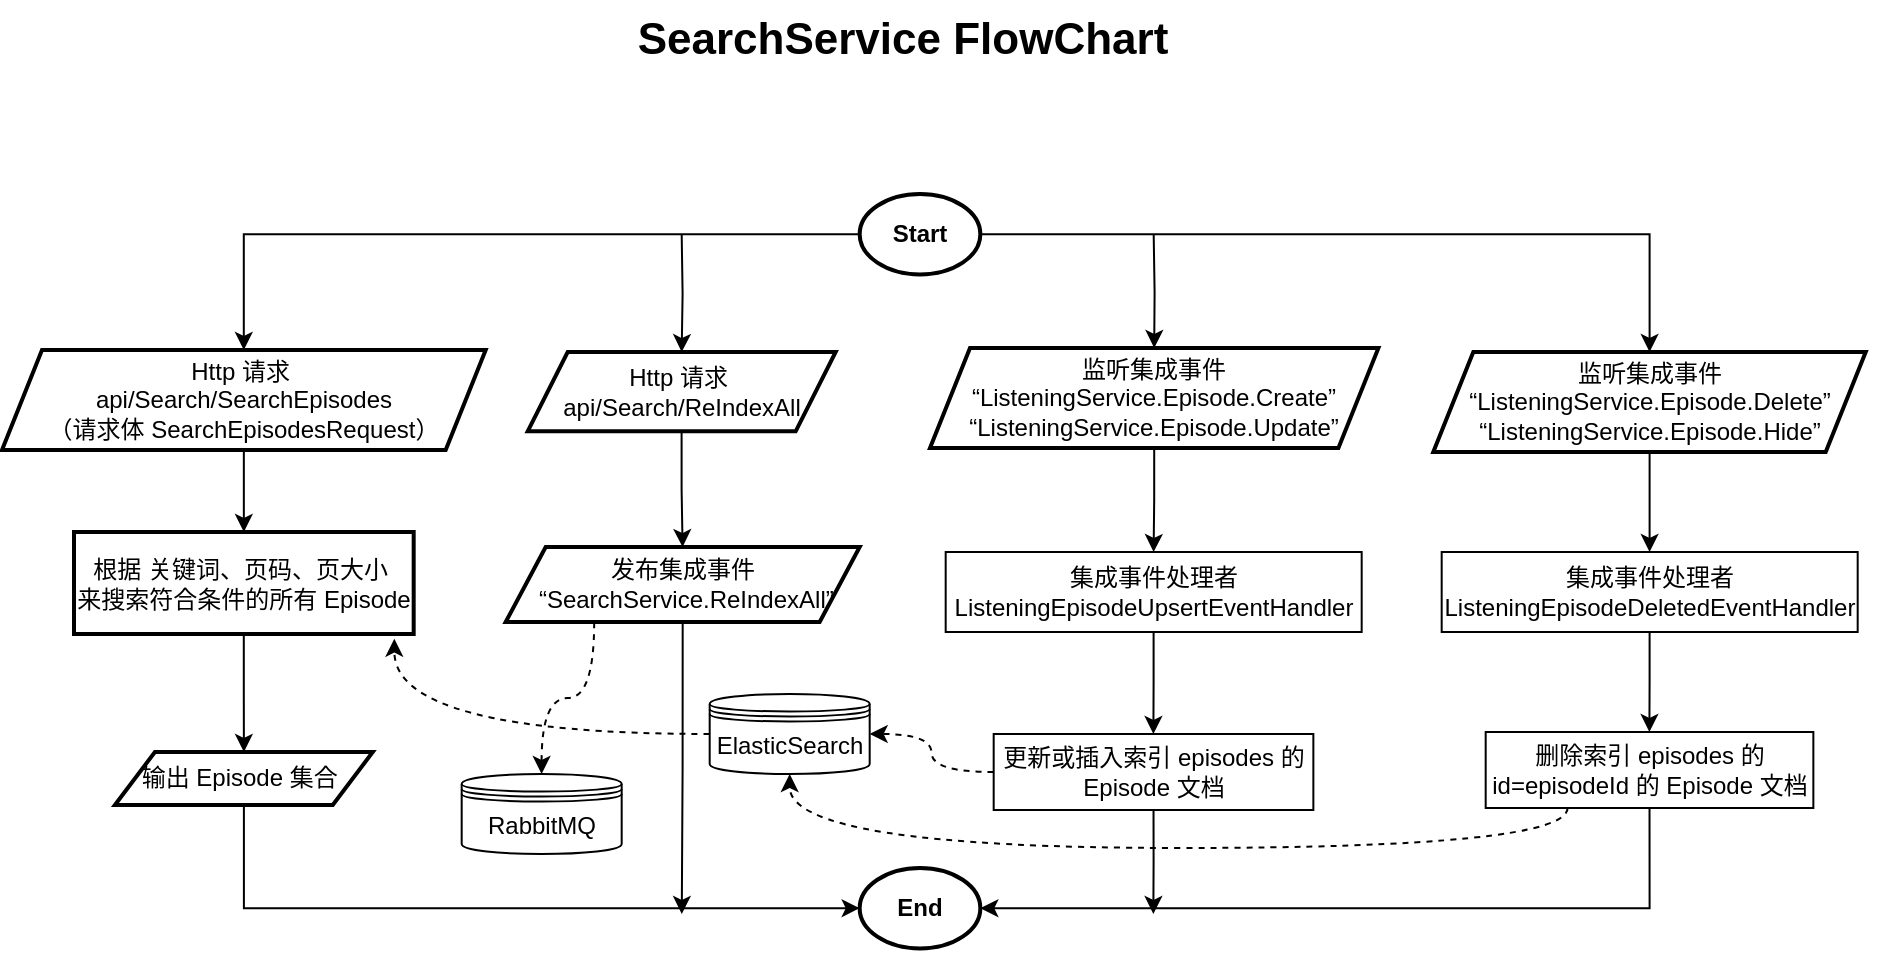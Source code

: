 <mxfile version="24.2.5" type="device">
  <diagram name="第 1 页" id="fXmayHeh3ipdnuwA4CiN">
    <mxGraphModel dx="901" dy="-172" grid="1" gridSize="10" guides="1" tooltips="1" connect="1" arrows="1" fold="1" page="1" pageScale="1" pageWidth="827" pageHeight="1169" math="0" shadow="0">
      <root>
        <mxCell id="0" />
        <mxCell id="1" parent="0" />
        <mxCell id="WaeDmUG0AW1AvxDHVbmE-1" value="" style="group" parent="1" vertex="1" connectable="0">
          <mxGeometry x="1190" y="1270" width="940" height="377.22" as="geometry" />
        </mxCell>
        <mxCell id="WaeDmUG0AW1AvxDHVbmE-2" style="edgeStyle=orthogonalEdgeStyle;rounded=0;orthogonalLoop=1;jettySize=auto;html=1;entryX=0.943;entryY=1.046;entryDx=0;entryDy=0;entryPerimeter=0;dashed=1;curved=1;" parent="WaeDmUG0AW1AvxDHVbmE-1" source="WaeDmUG0AW1AvxDHVbmE-18" target="WaeDmUG0AW1AvxDHVbmE-25" edge="1">
          <mxGeometry relative="1" as="geometry" />
        </mxCell>
        <mxCell id="WaeDmUG0AW1AvxDHVbmE-3" style="edgeStyle=orthogonalEdgeStyle;rounded=0;orthogonalLoop=1;jettySize=auto;html=1;entryX=0.5;entryY=1;entryDx=0;entryDy=0;dashed=1;exitX=0.25;exitY=1;exitDx=0;exitDy=0;elbow=vertical;curved=1;" parent="WaeDmUG0AW1AvxDHVbmE-1" source="WaeDmUG0AW1AvxDHVbmE-23" target="WaeDmUG0AW1AvxDHVbmE-18" edge="1">
          <mxGeometry relative="1" as="geometry" />
        </mxCell>
        <mxCell id="WaeDmUG0AW1AvxDHVbmE-4" value="" style="edgeStyle=orthogonalEdgeStyle;rounded=0;orthogonalLoop=1;jettySize=auto;html=1;" parent="WaeDmUG0AW1AvxDHVbmE-1" source="WaeDmUG0AW1AvxDHVbmE-8" target="WaeDmUG0AW1AvxDHVbmE-10" edge="1">
          <mxGeometry relative="1" as="geometry" />
        </mxCell>
        <mxCell id="WaeDmUG0AW1AvxDHVbmE-5" style="edgeStyle=orthogonalEdgeStyle;rounded=0;orthogonalLoop=1;jettySize=auto;html=1;entryX=0.5;entryY=0;entryDx=0;entryDy=0;" parent="WaeDmUG0AW1AvxDHVbmE-1" target="WaeDmUG0AW1AvxDHVbmE-29" edge="1">
          <mxGeometry relative="1" as="geometry">
            <mxPoint x="339.84" y="20" as="sourcePoint" />
          </mxGeometry>
        </mxCell>
        <mxCell id="WaeDmUG0AW1AvxDHVbmE-6" style="edgeStyle=orthogonalEdgeStyle;rounded=0;orthogonalLoop=1;jettySize=auto;html=1;exitX=1;exitY=0.5;exitDx=0;exitDy=0;exitPerimeter=0;" parent="WaeDmUG0AW1AvxDHVbmE-1" source="WaeDmUG0AW1AvxDHVbmE-8" target="WaeDmUG0AW1AvxDHVbmE-20" edge="1">
          <mxGeometry relative="1" as="geometry" />
        </mxCell>
        <mxCell id="WaeDmUG0AW1AvxDHVbmE-7" style="edgeStyle=orthogonalEdgeStyle;rounded=0;orthogonalLoop=1;jettySize=auto;html=1;" parent="WaeDmUG0AW1AvxDHVbmE-1" target="WaeDmUG0AW1AvxDHVbmE-12" edge="1">
          <mxGeometry relative="1" as="geometry">
            <mxPoint x="575.84" y="20" as="sourcePoint" />
          </mxGeometry>
        </mxCell>
        <mxCell id="WaeDmUG0AW1AvxDHVbmE-8" value="&lt;b style=&quot;font-size: 12px;&quot;&gt;&lt;font style=&quot;font-size: 12px;&quot;&gt;Start&lt;/font&gt;&lt;/b&gt;" style="strokeWidth=2;html=1;shape=mxgraph.flowchart.start_1;whiteSpace=wrap;fontSize=12;" parent="WaeDmUG0AW1AvxDHVbmE-1" vertex="1">
          <mxGeometry x="428.837" width="60.331" height="40.22" as="geometry" />
        </mxCell>
        <mxCell id="WaeDmUG0AW1AvxDHVbmE-9" value="" style="edgeStyle=orthogonalEdgeStyle;rounded=0;orthogonalLoop=1;jettySize=auto;html=1;" parent="WaeDmUG0AW1AvxDHVbmE-1" source="WaeDmUG0AW1AvxDHVbmE-10" target="WaeDmUG0AW1AvxDHVbmE-25" edge="1">
          <mxGeometry relative="1" as="geometry" />
        </mxCell>
        <mxCell id="WaeDmUG0AW1AvxDHVbmE-10" value="Http 请求&amp;nbsp;&lt;div&gt;api/Search/SearchEpisodes&lt;div&gt;（&lt;span style=&quot;background-color: initial;&quot;&gt;请求体&amp;nbsp;SearchEpisodesRequest&lt;/span&gt;&lt;span style=&quot;background-color: initial;&quot;&gt;）&lt;/span&gt;&lt;/div&gt;&lt;/div&gt;" style="shape=parallelogram;perimeter=parallelogramPerimeter;whiteSpace=wrap;html=1;fixedSize=1;strokeWidth=2;" parent="WaeDmUG0AW1AvxDHVbmE-1" vertex="1">
          <mxGeometry y="78" width="241.84" height="50" as="geometry" />
        </mxCell>
        <mxCell id="WaeDmUG0AW1AvxDHVbmE-11" value="" style="edgeStyle=orthogonalEdgeStyle;rounded=0;orthogonalLoop=1;jettySize=auto;html=1;" parent="WaeDmUG0AW1AvxDHVbmE-1" source="WaeDmUG0AW1AvxDHVbmE-12" target="WaeDmUG0AW1AvxDHVbmE-14" edge="1">
          <mxGeometry relative="1" as="geometry" />
        </mxCell>
        <mxCell id="WaeDmUG0AW1AvxDHVbmE-12" value="&lt;div style=&quot;font-size: 12px;&quot;&gt;&lt;span style=&quot;background-color: initial;&quot;&gt;监听集成&lt;/span&gt;&lt;span style=&quot;background-color: initial;&quot;&gt;事件&lt;/span&gt;&lt;br&gt;&lt;/div&gt;&lt;div style=&quot;&quot;&gt;“&lt;span style=&quot;background-color: initial;&quot;&gt;ListeningService.Episode.Create”&lt;/span&gt;&lt;span style=&quot;font-size: 12px; background-color: initial;&quot;&gt;&lt;br&gt;&lt;/span&gt;&lt;/div&gt;&lt;div style=&quot;&quot;&gt;&lt;span style=&quot;background-color: initial;&quot;&gt;“&lt;/span&gt;&lt;span style=&quot;background-color: initial;&quot;&gt;ListeningService.Episode.Update&lt;/span&gt;&lt;span style=&quot;background-color: initial;&quot;&gt;”&lt;/span&gt;&lt;/div&gt;" style="shape=parallelogram;perimeter=parallelogramPerimeter;whiteSpace=wrap;html=1;fixedSize=1;strokeWidth=2;fontSize=12;" parent="WaeDmUG0AW1AvxDHVbmE-1" vertex="1">
          <mxGeometry x="464" y="77" width="224.21" height="50" as="geometry" />
        </mxCell>
        <mxCell id="WaeDmUG0AW1AvxDHVbmE-13" value="" style="edgeStyle=orthogonalEdgeStyle;rounded=0;orthogonalLoop=1;jettySize=auto;html=1;" parent="WaeDmUG0AW1AvxDHVbmE-1" source="WaeDmUG0AW1AvxDHVbmE-14" target="WaeDmUG0AW1AvxDHVbmE-17" edge="1">
          <mxGeometry relative="1" as="geometry" />
        </mxCell>
        <mxCell id="WaeDmUG0AW1AvxDHVbmE-14" value="集成事件处理者&lt;div&gt;ListeningEpisodeUpsertEventHandler&lt;br&gt;&lt;/div&gt;" style="rounded=0;whiteSpace=wrap;html=1;" parent="WaeDmUG0AW1AvxDHVbmE-1" vertex="1">
          <mxGeometry x="471.84" y="179" width="208" height="40" as="geometry" />
        </mxCell>
        <mxCell id="WaeDmUG0AW1AvxDHVbmE-15" style="edgeStyle=orthogonalEdgeStyle;rounded=0;orthogonalLoop=1;jettySize=auto;html=1;exitX=0.5;exitY=1;exitDx=0;exitDy=0;" parent="WaeDmUG0AW1AvxDHVbmE-1" source="WaeDmUG0AW1AvxDHVbmE-17" edge="1">
          <mxGeometry relative="1" as="geometry">
            <mxPoint x="575.682" y="360" as="targetPoint" />
          </mxGeometry>
        </mxCell>
        <mxCell id="WaeDmUG0AW1AvxDHVbmE-16" style="edgeStyle=orthogonalEdgeStyle;rounded=0;orthogonalLoop=1;jettySize=auto;html=1;exitX=0;exitY=0.5;exitDx=0;exitDy=0;entryX=1;entryY=0.5;entryDx=0;entryDy=0;dashed=1;curved=1;" parent="WaeDmUG0AW1AvxDHVbmE-1" source="WaeDmUG0AW1AvxDHVbmE-17" target="WaeDmUG0AW1AvxDHVbmE-18" edge="1">
          <mxGeometry relative="1" as="geometry" />
        </mxCell>
        <mxCell id="WaeDmUG0AW1AvxDHVbmE-17" value="更新或插入索引 episodes&amp;nbsp;的 Episode 文档" style="whiteSpace=wrap;html=1;rounded=0;" parent="WaeDmUG0AW1AvxDHVbmE-1" vertex="1">
          <mxGeometry x="495.84" y="270" width="159.84" height="38" as="geometry" />
        </mxCell>
        <mxCell id="WaeDmUG0AW1AvxDHVbmE-18" value="ElasticSearch" style="shape=datastore;whiteSpace=wrap;html=1;fontSize=12;" parent="WaeDmUG0AW1AvxDHVbmE-1" vertex="1">
          <mxGeometry x="353.84" y="250" width="80" height="40" as="geometry" />
        </mxCell>
        <mxCell id="WaeDmUG0AW1AvxDHVbmE-19" value="" style="edgeStyle=orthogonalEdgeStyle;rounded=0;orthogonalLoop=1;jettySize=auto;html=1;" parent="WaeDmUG0AW1AvxDHVbmE-1" source="WaeDmUG0AW1AvxDHVbmE-20" target="WaeDmUG0AW1AvxDHVbmE-22" edge="1">
          <mxGeometry relative="1" as="geometry" />
        </mxCell>
        <mxCell id="WaeDmUG0AW1AvxDHVbmE-20" value="&lt;div style=&quot;font-size: 12px;&quot;&gt;&lt;span style=&quot;background-color: initial;&quot;&gt;监听集成&lt;/span&gt;&lt;span style=&quot;background-color: initial;&quot;&gt;事件&lt;/span&gt;&lt;br&gt;&lt;/div&gt;&lt;div style=&quot;&quot;&gt;“&lt;span style=&quot;background-color: initial;&quot;&gt;ListeningService.Episode.Delete”&lt;/span&gt;&lt;span style=&quot;font-size: 12px; background-color: initial;&quot;&gt;&lt;br&gt;&lt;/span&gt;&lt;/div&gt;&lt;div style=&quot;&quot;&gt;&lt;span style=&quot;background-color: initial;&quot;&gt;“&lt;/span&gt;&lt;span style=&quot;background-color: initial;&quot;&gt;ListeningService.Episode.Hide”&lt;/span&gt;&lt;/div&gt;" style="shape=parallelogram;perimeter=parallelogramPerimeter;whiteSpace=wrap;html=1;fixedSize=1;strokeWidth=2;fontSize=12;" parent="WaeDmUG0AW1AvxDHVbmE-1" vertex="1">
          <mxGeometry x="715.65" y="79" width="216.21" height="50" as="geometry" />
        </mxCell>
        <mxCell id="WaeDmUG0AW1AvxDHVbmE-21" value="" style="edgeStyle=orthogonalEdgeStyle;rounded=0;orthogonalLoop=1;jettySize=auto;html=1;" parent="WaeDmUG0AW1AvxDHVbmE-1" source="WaeDmUG0AW1AvxDHVbmE-22" target="WaeDmUG0AW1AvxDHVbmE-23" edge="1">
          <mxGeometry relative="1" as="geometry" />
        </mxCell>
        <mxCell id="WaeDmUG0AW1AvxDHVbmE-22" value="集成事件处理者&lt;div&gt;ListeningEpisodeDeletedEventHandler&lt;br&gt;&lt;/div&gt;" style="rounded=0;whiteSpace=wrap;html=1;" parent="WaeDmUG0AW1AvxDHVbmE-1" vertex="1">
          <mxGeometry x="719.84" y="179" width="208" height="40" as="geometry" />
        </mxCell>
        <mxCell id="WaeDmUG0AW1AvxDHVbmE-23" value="删除索引 episodes&amp;nbsp;的 id=episodeId 的 Episode 文档" style="whiteSpace=wrap;html=1;rounded=0;" parent="WaeDmUG0AW1AvxDHVbmE-1" vertex="1">
          <mxGeometry x="741.84" y="269" width="163.84" height="38" as="geometry" />
        </mxCell>
        <mxCell id="WaeDmUG0AW1AvxDHVbmE-24" value="" style="edgeStyle=orthogonalEdgeStyle;rounded=0;orthogonalLoop=1;jettySize=auto;html=1;" parent="WaeDmUG0AW1AvxDHVbmE-1" source="WaeDmUG0AW1AvxDHVbmE-25" target="WaeDmUG0AW1AvxDHVbmE-27" edge="1">
          <mxGeometry relative="1" as="geometry" />
        </mxCell>
        <mxCell id="WaeDmUG0AW1AvxDHVbmE-25" value="根据 关键词、页码、页大小&amp;nbsp;&lt;div&gt;来搜索符合条件的所有 Episode&lt;/div&gt;" style="whiteSpace=wrap;html=1;strokeWidth=2;" parent="WaeDmUG0AW1AvxDHVbmE-1" vertex="1">
          <mxGeometry x="36" y="169" width="169.84" height="51" as="geometry" />
        </mxCell>
        <mxCell id="WaeDmUG0AW1AvxDHVbmE-26" style="edgeStyle=orthogonalEdgeStyle;rounded=0;orthogonalLoop=1;jettySize=auto;html=1;entryX=0;entryY=0.5;entryDx=0;entryDy=0;entryPerimeter=0;" parent="WaeDmUG0AW1AvxDHVbmE-1" source="WaeDmUG0AW1AvxDHVbmE-27" target="WaeDmUG0AW1AvxDHVbmE-33" edge="1">
          <mxGeometry relative="1" as="geometry">
            <mxPoint x="159.84" y="480" as="targetPoint" />
            <Array as="points">
              <mxPoint x="120.84" y="357" />
            </Array>
          </mxGeometry>
        </mxCell>
        <mxCell id="WaeDmUG0AW1AvxDHVbmE-27" value="输出 Episode 集合&amp;nbsp;" style="shape=parallelogram;perimeter=parallelogramPerimeter;whiteSpace=wrap;html=1;fixedSize=1;strokeWidth=2;" parent="WaeDmUG0AW1AvxDHVbmE-1" vertex="1">
          <mxGeometry x="56.46" y="279" width="128.92" height="26.5" as="geometry" />
        </mxCell>
        <mxCell id="WaeDmUG0AW1AvxDHVbmE-28" value="" style="edgeStyle=orthogonalEdgeStyle;rounded=0;orthogonalLoop=1;jettySize=auto;html=1;" parent="WaeDmUG0AW1AvxDHVbmE-1" source="WaeDmUG0AW1AvxDHVbmE-29" target="WaeDmUG0AW1AvxDHVbmE-32" edge="1">
          <mxGeometry relative="1" as="geometry" />
        </mxCell>
        <mxCell id="WaeDmUG0AW1AvxDHVbmE-29" value="Http 请求&amp;nbsp;&lt;div&gt;api/Search/ReIndexAll&lt;/div&gt;" style="shape=parallelogram;perimeter=parallelogramPerimeter;whiteSpace=wrap;html=1;fixedSize=1;strokeWidth=2;" parent="WaeDmUG0AW1AvxDHVbmE-1" vertex="1">
          <mxGeometry x="262.84" y="79" width="154" height="39.67" as="geometry" />
        </mxCell>
        <mxCell id="WaeDmUG0AW1AvxDHVbmE-30" style="edgeStyle=orthogonalEdgeStyle;rounded=0;orthogonalLoop=1;jettySize=auto;html=1;exitX=0.5;exitY=1;exitDx=0;exitDy=0;" parent="WaeDmUG0AW1AvxDHVbmE-1" source="WaeDmUG0AW1AvxDHVbmE-32" edge="1">
          <mxGeometry relative="1" as="geometry">
            <mxPoint x="339.893" y="360" as="targetPoint" />
          </mxGeometry>
        </mxCell>
        <mxCell id="WaeDmUG0AW1AvxDHVbmE-31" style="edgeStyle=orthogonalEdgeStyle;rounded=0;orthogonalLoop=1;jettySize=auto;html=1;exitX=0.25;exitY=1;exitDx=0;exitDy=0;curved=1;dashed=1;" parent="WaeDmUG0AW1AvxDHVbmE-1" source="WaeDmUG0AW1AvxDHVbmE-32" target="WaeDmUG0AW1AvxDHVbmE-35" edge="1">
          <mxGeometry relative="1" as="geometry" />
        </mxCell>
        <mxCell id="WaeDmUG0AW1AvxDHVbmE-32" value="发布集成事件&lt;div&gt;&amp;nbsp;“SearchService.ReIndexAll”&lt;/div&gt;" style="shape=parallelogram;perimeter=parallelogramPerimeter;whiteSpace=wrap;html=1;fixedSize=1;strokeWidth=2;" parent="WaeDmUG0AW1AvxDHVbmE-1" vertex="1">
          <mxGeometry x="251.84" y="176.5" width="177" height="37.5" as="geometry" />
        </mxCell>
        <mxCell id="WaeDmUG0AW1AvxDHVbmE-33" value="&lt;b style=&quot;font-size: 12px;&quot;&gt;&lt;font style=&quot;font-size: 12px;&quot;&gt;End&lt;/font&gt;&lt;/b&gt;" style="strokeWidth=2;html=1;shape=mxgraph.flowchart.start_1;whiteSpace=wrap;fontSize=12;" parent="WaeDmUG0AW1AvxDHVbmE-1" vertex="1">
          <mxGeometry x="428.837" y="337" width="60.331" height="40.22" as="geometry" />
        </mxCell>
        <mxCell id="WaeDmUG0AW1AvxDHVbmE-34" style="edgeStyle=orthogonalEdgeStyle;rounded=0;orthogonalLoop=1;jettySize=auto;html=1;exitX=0.5;exitY=1;exitDx=0;exitDy=0;entryX=1;entryY=0.5;entryDx=0;entryDy=0;entryPerimeter=0;" parent="WaeDmUG0AW1AvxDHVbmE-1" source="WaeDmUG0AW1AvxDHVbmE-23" target="WaeDmUG0AW1AvxDHVbmE-33" edge="1">
          <mxGeometry relative="1" as="geometry" />
        </mxCell>
        <mxCell id="WaeDmUG0AW1AvxDHVbmE-35" value="RabbitMQ" style="shape=datastore;whiteSpace=wrap;html=1;fontSize=12;" parent="WaeDmUG0AW1AvxDHVbmE-1" vertex="1">
          <mxGeometry x="229.84" y="290" width="80" height="40" as="geometry" />
        </mxCell>
        <mxCell id="WaeDmUG0AW1AvxDHVbmE-36" value="SearchService FlowChart" style="text;html=1;align=center;verticalAlign=middle;resizable=0;points=[];autosize=1;strokeColor=none;fillColor=none;fontSize=22;fontStyle=1" parent="1" vertex="1">
          <mxGeometry x="1505" y="1173" width="270" height="40" as="geometry" />
        </mxCell>
      </root>
    </mxGraphModel>
  </diagram>
</mxfile>

